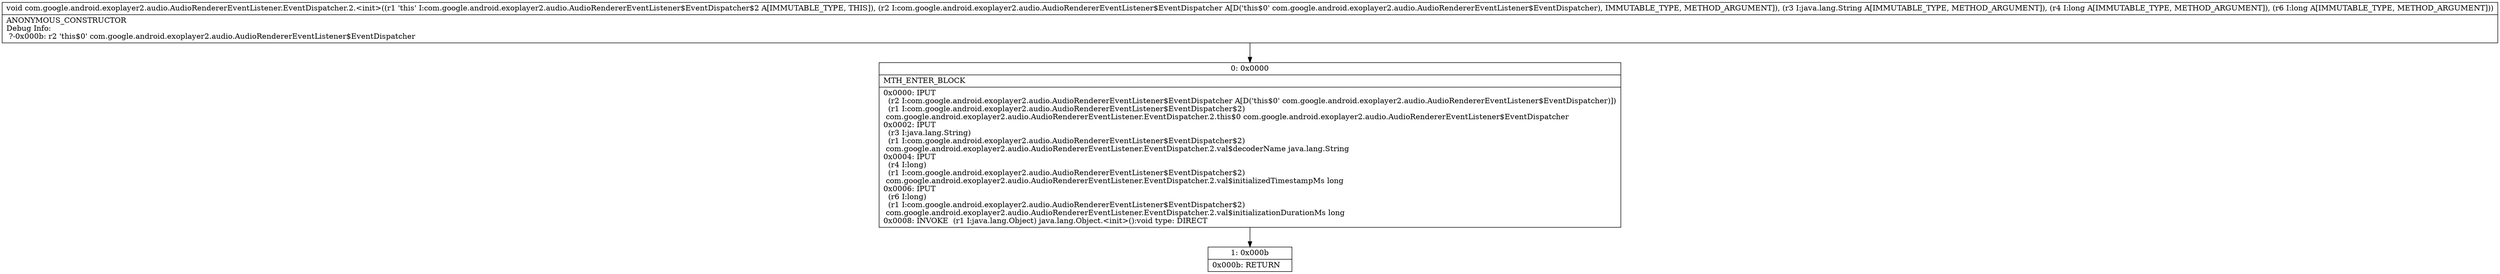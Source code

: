 digraph "CFG forcom.google.android.exoplayer2.audio.AudioRendererEventListener.EventDispatcher.2.\<init\>(Lcom\/google\/android\/exoplayer2\/audio\/AudioRendererEventListener$EventDispatcher;Ljava\/lang\/String;JJ)V" {
Node_0 [shape=record,label="{0\:\ 0x0000|MTH_ENTER_BLOCK\l|0x0000: IPUT  \l  (r2 I:com.google.android.exoplayer2.audio.AudioRendererEventListener$EventDispatcher A[D('this$0' com.google.android.exoplayer2.audio.AudioRendererEventListener$EventDispatcher)])\l  (r1 I:com.google.android.exoplayer2.audio.AudioRendererEventListener$EventDispatcher$2)\l com.google.android.exoplayer2.audio.AudioRendererEventListener.EventDispatcher.2.this$0 com.google.android.exoplayer2.audio.AudioRendererEventListener$EventDispatcher \l0x0002: IPUT  \l  (r3 I:java.lang.String)\l  (r1 I:com.google.android.exoplayer2.audio.AudioRendererEventListener$EventDispatcher$2)\l com.google.android.exoplayer2.audio.AudioRendererEventListener.EventDispatcher.2.val$decoderName java.lang.String \l0x0004: IPUT  \l  (r4 I:long)\l  (r1 I:com.google.android.exoplayer2.audio.AudioRendererEventListener$EventDispatcher$2)\l com.google.android.exoplayer2.audio.AudioRendererEventListener.EventDispatcher.2.val$initializedTimestampMs long \l0x0006: IPUT  \l  (r6 I:long)\l  (r1 I:com.google.android.exoplayer2.audio.AudioRendererEventListener$EventDispatcher$2)\l com.google.android.exoplayer2.audio.AudioRendererEventListener.EventDispatcher.2.val$initializationDurationMs long \l0x0008: INVOKE  (r1 I:java.lang.Object) java.lang.Object.\<init\>():void type: DIRECT \l}"];
Node_1 [shape=record,label="{1\:\ 0x000b|0x000b: RETURN   \l}"];
MethodNode[shape=record,label="{void com.google.android.exoplayer2.audio.AudioRendererEventListener.EventDispatcher.2.\<init\>((r1 'this' I:com.google.android.exoplayer2.audio.AudioRendererEventListener$EventDispatcher$2 A[IMMUTABLE_TYPE, THIS]), (r2 I:com.google.android.exoplayer2.audio.AudioRendererEventListener$EventDispatcher A[D('this$0' com.google.android.exoplayer2.audio.AudioRendererEventListener$EventDispatcher), IMMUTABLE_TYPE, METHOD_ARGUMENT]), (r3 I:java.lang.String A[IMMUTABLE_TYPE, METHOD_ARGUMENT]), (r4 I:long A[IMMUTABLE_TYPE, METHOD_ARGUMENT]), (r6 I:long A[IMMUTABLE_TYPE, METHOD_ARGUMENT]))  | ANONYMOUS_CONSTRUCTOR\lDebug Info:\l  ?\-0x000b: r2 'this$0' com.google.android.exoplayer2.audio.AudioRendererEventListener$EventDispatcher\l}"];
MethodNode -> Node_0;
Node_0 -> Node_1;
}

